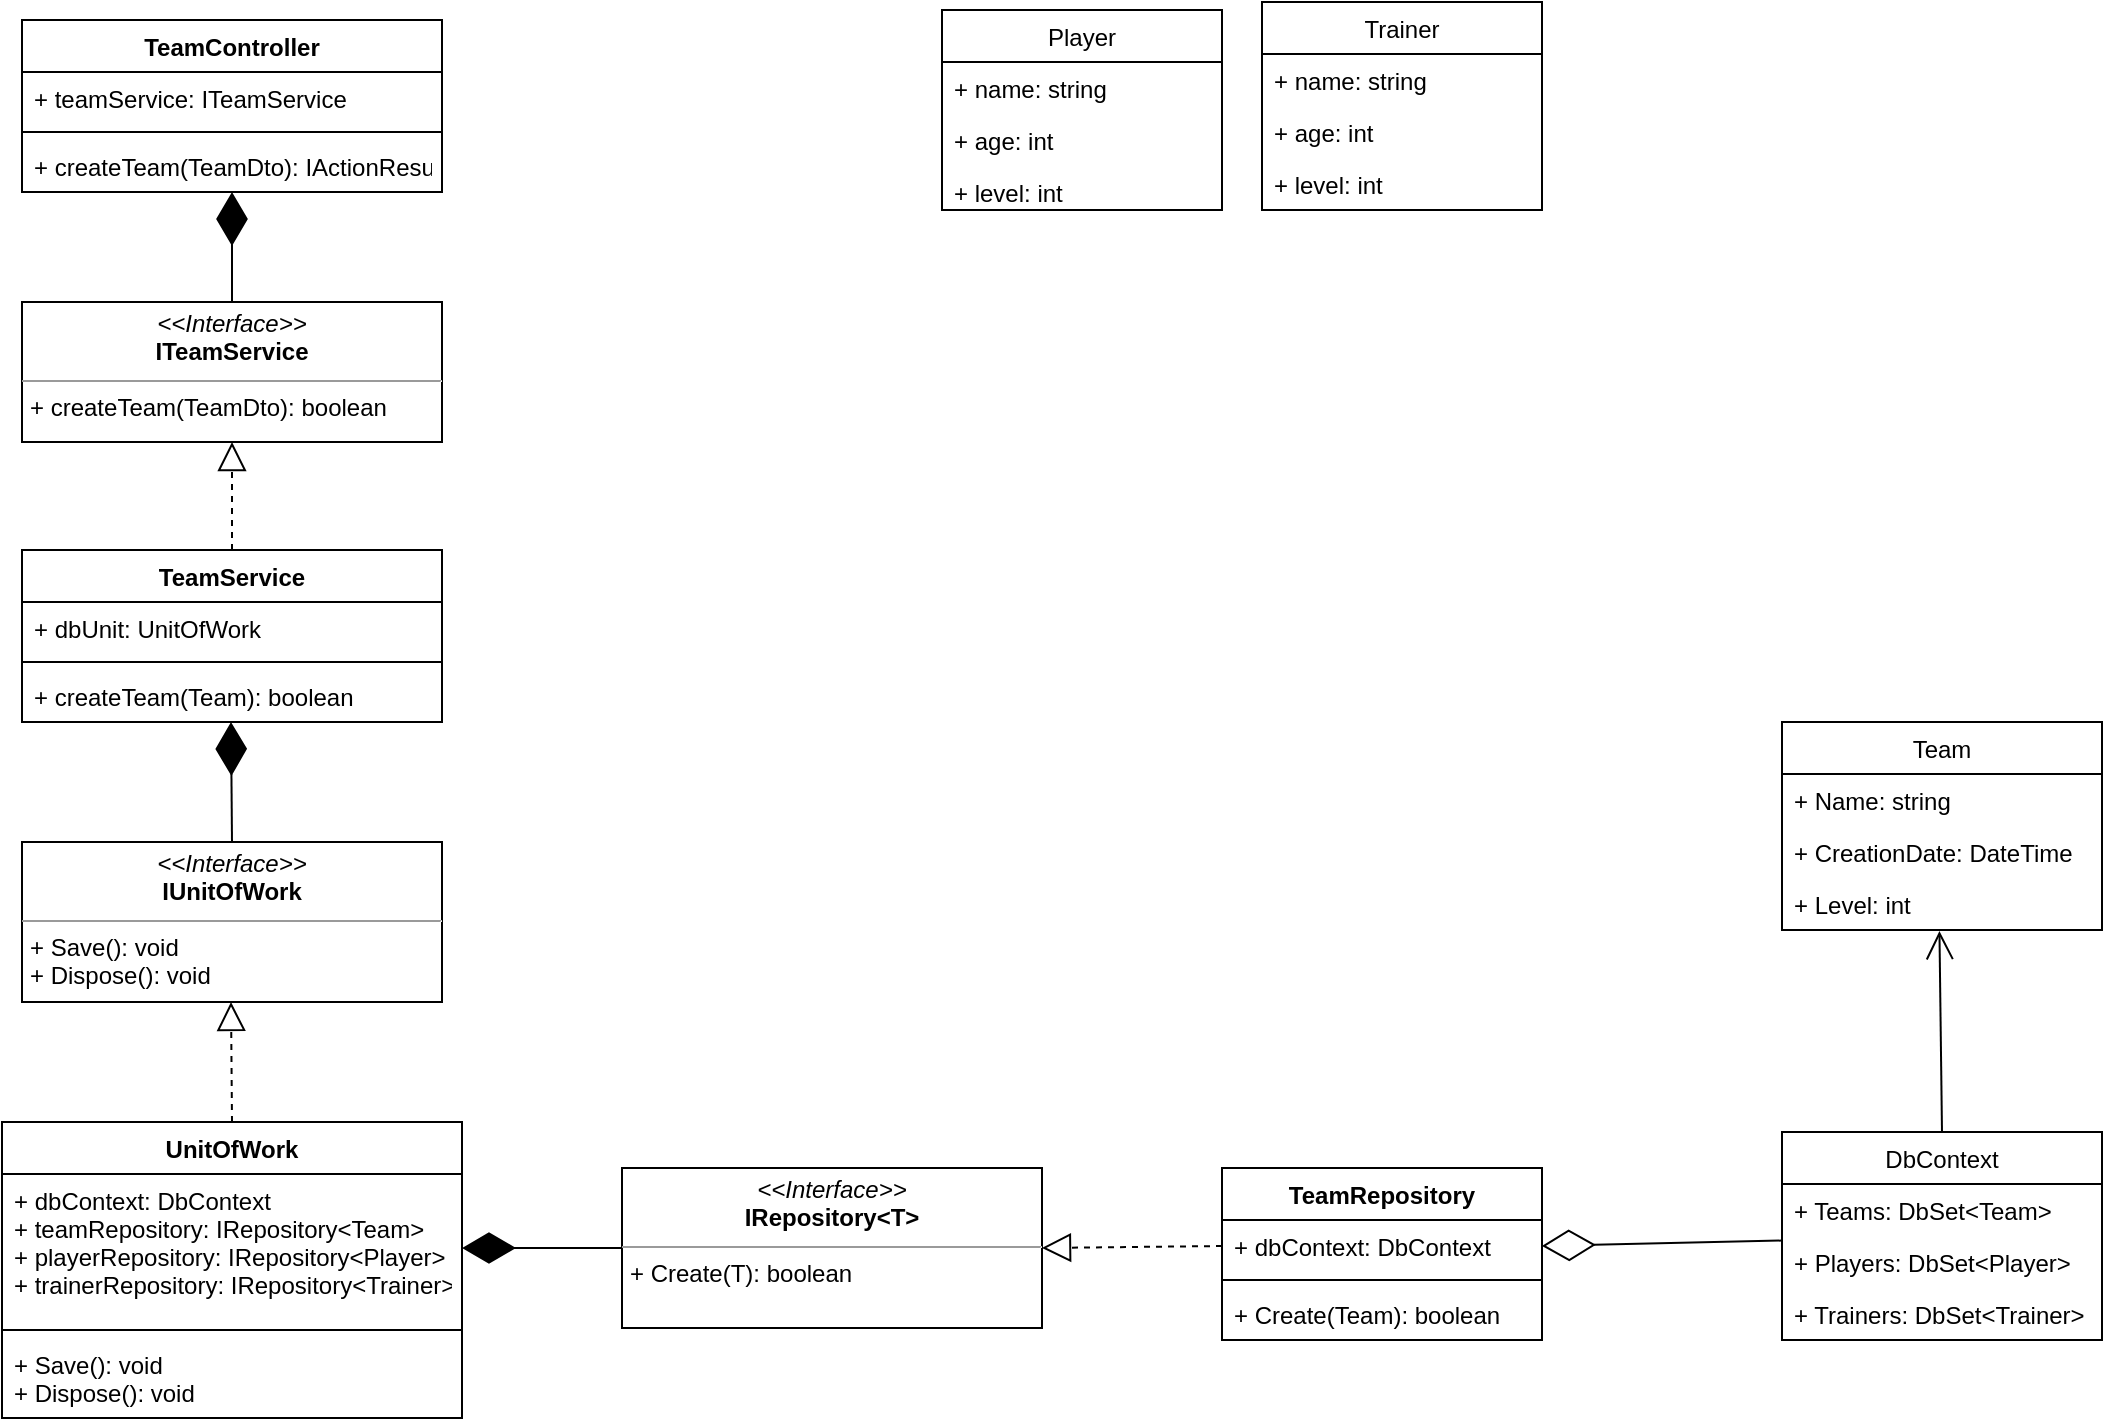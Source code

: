 <mxfile version="13.1.7" type="device"><diagram name="Page-1" id="e7e014a7-5840-1c2e-5031-d8a46d1fe8dd"><mxGraphModel dx="1468" dy="778" grid="1" gridSize="10" guides="1" tooltips="1" connect="1" arrows="1" fold="1" page="1" pageScale="1" pageWidth="1169" pageHeight="826" background="#ffffff" math="0" shadow="0"><root><mxCell id="0"/><mxCell id="1" parent="0"/><mxCell id="SuS7lErzpEVkx73uaz0L-49" value="Trainer" style="swimlane;fontStyle=0;childLayout=stackLayout;horizontal=1;startSize=26;fillColor=none;horizontalStack=0;resizeParent=1;resizeParentMax=0;resizeLast=0;collapsible=1;marginBottom=0;" vertex="1" parent="1"><mxGeometry x="660" y="110" width="140" height="104" as="geometry"/></mxCell><mxCell id="SuS7lErzpEVkx73uaz0L-50" value="+ name: string" style="text;strokeColor=none;fillColor=none;align=left;verticalAlign=top;spacingLeft=4;spacingRight=4;overflow=hidden;rotatable=0;points=[[0,0.5],[1,0.5]];portConstraint=eastwest;" vertex="1" parent="SuS7lErzpEVkx73uaz0L-49"><mxGeometry y="26" width="140" height="26" as="geometry"/></mxCell><mxCell id="SuS7lErzpEVkx73uaz0L-51" value="+ age: int" style="text;strokeColor=none;fillColor=none;align=left;verticalAlign=top;spacingLeft=4;spacingRight=4;overflow=hidden;rotatable=0;points=[[0,0.5],[1,0.5]];portConstraint=eastwest;" vertex="1" parent="SuS7lErzpEVkx73uaz0L-49"><mxGeometry y="52" width="140" height="26" as="geometry"/></mxCell><mxCell id="SuS7lErzpEVkx73uaz0L-52" value="+ level: int&#10;" style="text;strokeColor=none;fillColor=none;align=left;verticalAlign=top;spacingLeft=4;spacingRight=4;overflow=hidden;rotatable=0;points=[[0,0.5],[1,0.5]];portConstraint=eastwest;" vertex="1" parent="SuS7lErzpEVkx73uaz0L-49"><mxGeometry y="78" width="140" height="26" as="geometry"/></mxCell><mxCell id="SuS7lErzpEVkx73uaz0L-41" value="Player" style="swimlane;fontStyle=0;childLayout=stackLayout;horizontal=1;startSize=26;fillColor=none;horizontalStack=0;resizeParent=1;resizeParentMax=0;resizeLast=0;collapsible=1;marginBottom=0;" vertex="1" parent="1"><mxGeometry x="500" y="114" width="140" height="100" as="geometry"/></mxCell><mxCell id="SuS7lErzpEVkx73uaz0L-42" value="+ name: string" style="text;strokeColor=none;fillColor=none;align=left;verticalAlign=top;spacingLeft=4;spacingRight=4;overflow=hidden;rotatable=0;points=[[0,0.5],[1,0.5]];portConstraint=eastwest;" vertex="1" parent="SuS7lErzpEVkx73uaz0L-41"><mxGeometry y="26" width="140" height="26" as="geometry"/></mxCell><mxCell id="SuS7lErzpEVkx73uaz0L-43" value="+ age: int" style="text;strokeColor=none;fillColor=none;align=left;verticalAlign=top;spacingLeft=4;spacingRight=4;overflow=hidden;rotatable=0;points=[[0,0.5],[1,0.5]];portConstraint=eastwest;" vertex="1" parent="SuS7lErzpEVkx73uaz0L-41"><mxGeometry y="52" width="140" height="26" as="geometry"/></mxCell><mxCell id="SuS7lErzpEVkx73uaz0L-44" value="+ level: int&#10;" style="text;strokeColor=none;fillColor=none;align=left;verticalAlign=top;spacingLeft=4;spacingRight=4;overflow=hidden;rotatable=0;points=[[0,0.5],[1,0.5]];portConstraint=eastwest;" vertex="1" parent="SuS7lErzpEVkx73uaz0L-41"><mxGeometry y="78" width="140" height="22" as="geometry"/></mxCell><mxCell id="SuS7lErzpEVkx73uaz0L-69" value="&lt;p style=&quot;margin: 0px ; margin-top: 4px ; text-align: center&quot;&gt;&lt;i&gt;&amp;lt;&amp;lt;Interface&amp;gt;&amp;gt;&lt;/i&gt;&lt;br&gt;&lt;b&gt;ITeamService&lt;/b&gt;&lt;/p&gt;&lt;hr size=&quot;1&quot;&gt;&lt;p style=&quot;margin: 0px ; margin-left: 4px&quot;&gt;+ createTeam(TeamDto): boolean&lt;/p&gt;" style="verticalAlign=top;align=left;overflow=fill;fontSize=12;fontFamily=Helvetica;html=1;rounded=0;shadow=0;comic=0;labelBackgroundColor=none;strokeWidth=1" vertex="1" parent="1"><mxGeometry x="40" y="260" width="210" height="70" as="geometry"/></mxCell><mxCell id="SuS7lErzpEVkx73uaz0L-61" value="TeamController&#10;" style="swimlane;fontStyle=1;align=center;verticalAlign=top;childLayout=stackLayout;horizontal=1;startSize=26;horizontalStack=0;resizeParent=1;resizeParentMax=0;resizeLast=0;collapsible=1;marginBottom=0;" vertex="1" parent="1"><mxGeometry x="40" y="119" width="210" height="86" as="geometry"/></mxCell><mxCell id="SuS7lErzpEVkx73uaz0L-62" value="+ teamService: ITeamService&#10;" style="text;strokeColor=none;fillColor=none;align=left;verticalAlign=top;spacingLeft=4;spacingRight=4;overflow=hidden;rotatable=0;points=[[0,0.5],[1,0.5]];portConstraint=eastwest;" vertex="1" parent="SuS7lErzpEVkx73uaz0L-61"><mxGeometry y="26" width="210" height="26" as="geometry"/></mxCell><mxCell id="SuS7lErzpEVkx73uaz0L-63" value="" style="line;strokeWidth=1;fillColor=none;align=left;verticalAlign=middle;spacingTop=-1;spacingLeft=3;spacingRight=3;rotatable=0;labelPosition=right;points=[];portConstraint=eastwest;" vertex="1" parent="SuS7lErzpEVkx73uaz0L-61"><mxGeometry y="52" width="210" height="8" as="geometry"/></mxCell><mxCell id="SuS7lErzpEVkx73uaz0L-64" value="+ createTeam(TeamDto): IActionResult&#10;" style="text;strokeColor=none;fillColor=none;align=left;verticalAlign=top;spacingLeft=4;spacingRight=4;overflow=hidden;rotatable=0;points=[[0,0.5],[1,0.5]];portConstraint=eastwest;" vertex="1" parent="SuS7lErzpEVkx73uaz0L-61"><mxGeometry y="60" width="210" height="26" as="geometry"/></mxCell><mxCell id="SuS7lErzpEVkx73uaz0L-65" value="TeamService&#10;" style="swimlane;fontStyle=1;align=center;verticalAlign=top;childLayout=stackLayout;horizontal=1;startSize=26;horizontalStack=0;resizeParent=1;resizeParentMax=0;resizeLast=0;collapsible=1;marginBottom=0;" vertex="1" parent="1"><mxGeometry x="40" y="384" width="210" height="86" as="geometry"/></mxCell><mxCell id="SuS7lErzpEVkx73uaz0L-66" value="+ dbUnit: UnitOfWork" style="text;strokeColor=none;fillColor=none;align=left;verticalAlign=top;spacingLeft=4;spacingRight=4;overflow=hidden;rotatable=0;points=[[0,0.5],[1,0.5]];portConstraint=eastwest;" vertex="1" parent="SuS7lErzpEVkx73uaz0L-65"><mxGeometry y="26" width="210" height="26" as="geometry"/></mxCell><mxCell id="SuS7lErzpEVkx73uaz0L-67" value="" style="line;strokeWidth=1;fillColor=none;align=left;verticalAlign=middle;spacingTop=-1;spacingLeft=3;spacingRight=3;rotatable=0;labelPosition=right;points=[];portConstraint=eastwest;" vertex="1" parent="SuS7lErzpEVkx73uaz0L-65"><mxGeometry y="52" width="210" height="8" as="geometry"/></mxCell><mxCell id="SuS7lErzpEVkx73uaz0L-68" value="+ createTeam(Team): boolean" style="text;strokeColor=none;fillColor=none;align=left;verticalAlign=top;spacingLeft=4;spacingRight=4;overflow=hidden;rotatable=0;points=[[0,0.5],[1,0.5]];portConstraint=eastwest;" vertex="1" parent="SuS7lErzpEVkx73uaz0L-65"><mxGeometry y="60" width="210" height="26" as="geometry"/></mxCell><mxCell id="SuS7lErzpEVkx73uaz0L-70" value="" style="endArrow=block;dashed=1;endFill=0;endSize=12;html=1;entryX=0.5;entryY=1;entryDx=0;entryDy=0;exitX=0.5;exitY=0;exitDx=0;exitDy=0;" edge="1" parent="1" source="SuS7lErzpEVkx73uaz0L-65" target="SuS7lErzpEVkx73uaz0L-69"><mxGeometry width="160" relative="1" as="geometry"><mxPoint x="220" y="430" as="sourcePoint"/><mxPoint x="380" y="430" as="targetPoint"/></mxGeometry></mxCell><mxCell id="SuS7lErzpEVkx73uaz0L-73" value="" style="endArrow=diamondThin;endFill=1;endSize=24;html=1;exitX=0.5;exitY=0;exitDx=0;exitDy=0;entryX=0.5;entryY=1;entryDx=0;entryDy=0;" edge="1" parent="1" source="SuS7lErzpEVkx73uaz0L-69" target="SuS7lErzpEVkx73uaz0L-61"><mxGeometry width="160" relative="1" as="geometry"><mxPoint x="220" y="430" as="sourcePoint"/><mxPoint x="144" y="210" as="targetPoint"/></mxGeometry></mxCell><mxCell id="SuS7lErzpEVkx73uaz0L-78" value="&lt;p style=&quot;margin: 0px ; margin-top: 4px ; text-align: center&quot;&gt;&lt;i&gt;&amp;lt;&amp;lt;Interface&amp;gt;&amp;gt;&lt;/i&gt;&lt;br&gt;&lt;b&gt;IUnitOfWork&lt;/b&gt;&lt;/p&gt;&lt;hr size=&quot;1&quot;&gt;&lt;p style=&quot;margin: 0px ; margin-left: 4px&quot;&gt;+ Save(): void&lt;/p&gt;&lt;p style=&quot;margin: 0px ; margin-left: 4px&quot;&gt;+ Dispose(): void&lt;/p&gt;" style="verticalAlign=top;align=left;overflow=fill;fontSize=12;fontFamily=Helvetica;html=1;rounded=0;shadow=0;comic=0;labelBackgroundColor=none;strokeWidth=1" vertex="1" parent="1"><mxGeometry x="40" y="530" width="210" height="80" as="geometry"/></mxCell><mxCell id="SuS7lErzpEVkx73uaz0L-79" value="" style="endArrow=diamondThin;endFill=1;endSize=24;html=1;exitX=0.5;exitY=0;exitDx=0;exitDy=0;entryX=0.5;entryY=1;entryDx=0;entryDy=0;" edge="1" parent="1" source="SuS7lErzpEVkx73uaz0L-78"><mxGeometry width="160" relative="1" as="geometry"><mxPoint x="144.5" y="525" as="sourcePoint"/><mxPoint x="144.5" y="470" as="targetPoint"/></mxGeometry></mxCell><mxCell id="SuS7lErzpEVkx73uaz0L-84" value="" style="endArrow=block;dashed=1;endFill=0;endSize=12;html=1;entryX=0.5;entryY=1;entryDx=0;entryDy=0;exitX=0.5;exitY=0;exitDx=0;exitDy=0;" edge="1" parent="1" source="SuS7lErzpEVkx73uaz0L-80"><mxGeometry width="160" relative="1" as="geometry"><mxPoint x="144.5" y="664" as="sourcePoint"/><mxPoint x="144.5" y="610" as="targetPoint"/></mxGeometry></mxCell><mxCell id="SuS7lErzpEVkx73uaz0L-89" value="&lt;p style=&quot;margin: 0px ; margin-top: 4px ; text-align: center&quot;&gt;&lt;i&gt;&amp;lt;&amp;lt;Interface&amp;gt;&amp;gt;&lt;/i&gt;&lt;br&gt;&lt;b&gt;IRepository&amp;lt;T&amp;gt;&lt;/b&gt;&lt;/p&gt;&lt;hr size=&quot;1&quot;&gt;&lt;p style=&quot;margin: 0px ; margin-left: 4px&quot;&gt;+ Create(T): boolean&lt;/p&gt;" style="verticalAlign=top;align=left;overflow=fill;fontSize=12;fontFamily=Helvetica;html=1;rounded=0;shadow=0;comic=0;labelBackgroundColor=none;strokeWidth=1" vertex="1" parent="1"><mxGeometry x="340" y="693" width="210" height="80" as="geometry"/></mxCell><mxCell id="SuS7lErzpEVkx73uaz0L-80" value="UnitOfWork&#10;" style="swimlane;fontStyle=1;align=center;verticalAlign=top;childLayout=stackLayout;horizontal=1;startSize=26;horizontalStack=0;resizeParent=1;resizeParentMax=0;resizeLast=0;collapsible=1;marginBottom=0;" vertex="1" parent="1"><mxGeometry x="30" y="670" width="230" height="148" as="geometry"/></mxCell><mxCell id="SuS7lErzpEVkx73uaz0L-81" value="+ dbContext: DbContext&#10;+ teamRepository: IRepository&lt;Team&gt;&#10;+ playerRepository: IRepository&lt;Player&gt;&#10;+ trainerRepository: IRepository&lt;Trainer&gt;&#10; " style="text;strokeColor=none;fillColor=none;align=left;verticalAlign=top;spacingLeft=4;spacingRight=4;overflow=hidden;rotatable=0;points=[[0,0.5],[1,0.5]];portConstraint=eastwest;" vertex="1" parent="SuS7lErzpEVkx73uaz0L-80"><mxGeometry y="26" width="230" height="74" as="geometry"/></mxCell><mxCell id="SuS7lErzpEVkx73uaz0L-82" value="" style="line;strokeWidth=1;fillColor=none;align=left;verticalAlign=middle;spacingTop=-1;spacingLeft=3;spacingRight=3;rotatable=0;labelPosition=right;points=[];portConstraint=eastwest;" vertex="1" parent="SuS7lErzpEVkx73uaz0L-80"><mxGeometry y="100" width="230" height="8" as="geometry"/></mxCell><mxCell id="SuS7lErzpEVkx73uaz0L-83" value="+ Save(): void&#10;+ Dispose(): void" style="text;strokeColor=none;fillColor=none;align=left;verticalAlign=top;spacingLeft=4;spacingRight=4;overflow=hidden;rotatable=0;points=[[0,0.5],[1,0.5]];portConstraint=eastwest;" vertex="1" parent="SuS7lErzpEVkx73uaz0L-80"><mxGeometry y="108" width="230" height="40" as="geometry"/></mxCell><mxCell id="SuS7lErzpEVkx73uaz0L-90" value="" style="endArrow=diamondThin;endFill=1;endSize=24;html=1;exitX=0;exitY=0.5;exitDx=0;exitDy=0;entryX=1;entryY=0.5;entryDx=0;entryDy=0;" edge="1" parent="1" source="SuS7lErzpEVkx73uaz0L-89" target="SuS7lErzpEVkx73uaz0L-81"><mxGeometry width="160" relative="1" as="geometry"><mxPoint x="290.5" y="750" as="sourcePoint"/><mxPoint x="290" y="690" as="targetPoint"/></mxGeometry></mxCell><mxCell id="SuS7lErzpEVkx73uaz0L-95" value="" style="endArrow=block;dashed=1;endFill=0;endSize=12;html=1;entryX=1;entryY=0.5;entryDx=0;entryDy=0;exitX=0;exitY=0.5;exitDx=0;exitDy=0;" edge="1" parent="1" source="SuS7lErzpEVkx73uaz0L-92" target="SuS7lErzpEVkx73uaz0L-89"><mxGeometry width="160" relative="1" as="geometry"><mxPoint x="155" y="680" as="sourcePoint"/><mxPoint x="154.5" y="620" as="targetPoint"/></mxGeometry></mxCell><mxCell id="SuS7lErzpEVkx73uaz0L-91" value="TeamRepository" style="swimlane;fontStyle=1;align=center;verticalAlign=top;childLayout=stackLayout;horizontal=1;startSize=26;horizontalStack=0;resizeParent=1;resizeParentMax=0;resizeLast=0;collapsible=1;marginBottom=0;" vertex="1" parent="1"><mxGeometry x="640" y="693" width="160" height="86" as="geometry"/></mxCell><mxCell id="SuS7lErzpEVkx73uaz0L-92" value="+ dbContext: DbContext" style="text;strokeColor=none;fillColor=none;align=left;verticalAlign=top;spacingLeft=4;spacingRight=4;overflow=hidden;rotatable=0;points=[[0,0.5],[1,0.5]];portConstraint=eastwest;" vertex="1" parent="SuS7lErzpEVkx73uaz0L-91"><mxGeometry y="26" width="160" height="26" as="geometry"/></mxCell><mxCell id="SuS7lErzpEVkx73uaz0L-93" value="" style="line;strokeWidth=1;fillColor=none;align=left;verticalAlign=middle;spacingTop=-1;spacingLeft=3;spacingRight=3;rotatable=0;labelPosition=right;points=[];portConstraint=eastwest;" vertex="1" parent="SuS7lErzpEVkx73uaz0L-91"><mxGeometry y="52" width="160" height="8" as="geometry"/></mxCell><mxCell id="SuS7lErzpEVkx73uaz0L-94" value="+ Create(Team): boolean" style="text;strokeColor=none;fillColor=none;align=left;verticalAlign=top;spacingLeft=4;spacingRight=4;overflow=hidden;rotatable=0;points=[[0,0.5],[1,0.5]];portConstraint=eastwest;" vertex="1" parent="SuS7lErzpEVkx73uaz0L-91"><mxGeometry y="60" width="160" height="26" as="geometry"/></mxCell><mxCell id="SuS7lErzpEVkx73uaz0L-101" value="" style="endArrow=diamondThin;endFill=0;endSize=24;html=1;entryX=1;entryY=0.5;entryDx=0;entryDy=0;exitX=-0.001;exitY=0.088;exitDx=0;exitDy=0;exitPerimeter=0;" edge="1" parent="1" source="SuS7lErzpEVkx73uaz0L-98" target="SuS7lErzpEVkx73uaz0L-92"><mxGeometry width="160" relative="1" as="geometry"><mxPoint x="550" y="610" as="sourcePoint"/><mxPoint x="710" y="610" as="targetPoint"/></mxGeometry></mxCell><mxCell id="SuS7lErzpEVkx73uaz0L-96" value="DbContext" style="swimlane;fontStyle=0;childLayout=stackLayout;horizontal=1;startSize=26;fillColor=none;horizontalStack=0;resizeParent=1;resizeParentMax=0;resizeLast=0;collapsible=1;marginBottom=0;" vertex="1" parent="1"><mxGeometry x="920" y="675" width="160" height="104" as="geometry"/></mxCell><mxCell id="SuS7lErzpEVkx73uaz0L-97" value="+ Teams: DbSet&lt;Team&gt;" style="text;strokeColor=none;fillColor=none;align=left;verticalAlign=top;spacingLeft=4;spacingRight=4;overflow=hidden;rotatable=0;points=[[0,0.5],[1,0.5]];portConstraint=eastwest;" vertex="1" parent="SuS7lErzpEVkx73uaz0L-96"><mxGeometry y="26" width="160" height="26" as="geometry"/></mxCell><mxCell id="SuS7lErzpEVkx73uaz0L-98" value="+ Players: DbSet&lt;Player&gt;" style="text;strokeColor=none;fillColor=none;align=left;verticalAlign=top;spacingLeft=4;spacingRight=4;overflow=hidden;rotatable=0;points=[[0,0.5],[1,0.5]];portConstraint=eastwest;" vertex="1" parent="SuS7lErzpEVkx73uaz0L-96"><mxGeometry y="52" width="160" height="26" as="geometry"/></mxCell><mxCell id="SuS7lErzpEVkx73uaz0L-99" value="+ Trainers: DbSet&lt;Trainer&gt;" style="text;strokeColor=none;fillColor=none;align=left;verticalAlign=top;spacingLeft=4;spacingRight=4;overflow=hidden;rotatable=0;points=[[0,0.5],[1,0.5]];portConstraint=eastwest;" vertex="1" parent="SuS7lErzpEVkx73uaz0L-96"><mxGeometry y="78" width="160" height="26" as="geometry"/></mxCell><mxCell id="SuS7lErzpEVkx73uaz0L-103" value="" style="endArrow=open;endFill=1;endSize=12;html=1;exitX=0.5;exitY=0;exitDx=0;exitDy=0;entryX=0.492;entryY=1.021;entryDx=0;entryDy=0;entryPerimeter=0;" edge="1" parent="1" source="SuS7lErzpEVkx73uaz0L-96" target="SuS7lErzpEVkx73uaz0L-48"><mxGeometry width="160" relative="1" as="geometry"><mxPoint x="550" y="520" as="sourcePoint"/><mxPoint x="710" y="520" as="targetPoint"/></mxGeometry></mxCell><mxCell id="SuS7lErzpEVkx73uaz0L-45" value="Team" style="swimlane;fontStyle=0;childLayout=stackLayout;horizontal=1;startSize=26;fillColor=none;horizontalStack=0;resizeParent=1;resizeParentMax=0;resizeLast=0;collapsible=1;marginBottom=0;" vertex="1" parent="1"><mxGeometry x="920" y="470" width="160" height="104" as="geometry"/></mxCell><mxCell id="SuS7lErzpEVkx73uaz0L-46" value="+ Name: string&#10;" style="text;strokeColor=none;fillColor=none;align=left;verticalAlign=top;spacingLeft=4;spacingRight=4;overflow=hidden;rotatable=0;points=[[0,0.5],[1,0.5]];portConstraint=eastwest;" vertex="1" parent="SuS7lErzpEVkx73uaz0L-45"><mxGeometry y="26" width="160" height="26" as="geometry"/></mxCell><mxCell id="SuS7lErzpEVkx73uaz0L-47" value="+ CreationDate: DateTime" style="text;strokeColor=none;fillColor=none;align=left;verticalAlign=top;spacingLeft=4;spacingRight=4;overflow=hidden;rotatable=0;points=[[0,0.5],[1,0.5]];portConstraint=eastwest;" vertex="1" parent="SuS7lErzpEVkx73uaz0L-45"><mxGeometry y="52" width="160" height="26" as="geometry"/></mxCell><mxCell id="SuS7lErzpEVkx73uaz0L-48" value="+ Level: int&#10;" style="text;strokeColor=none;fillColor=none;align=left;verticalAlign=top;spacingLeft=4;spacingRight=4;overflow=hidden;rotatable=0;points=[[0,0.5],[1,0.5]];portConstraint=eastwest;" vertex="1" parent="SuS7lErzpEVkx73uaz0L-45"><mxGeometry y="78" width="160" height="26" as="geometry"/></mxCell></root></mxGraphModel></diagram></mxfile>